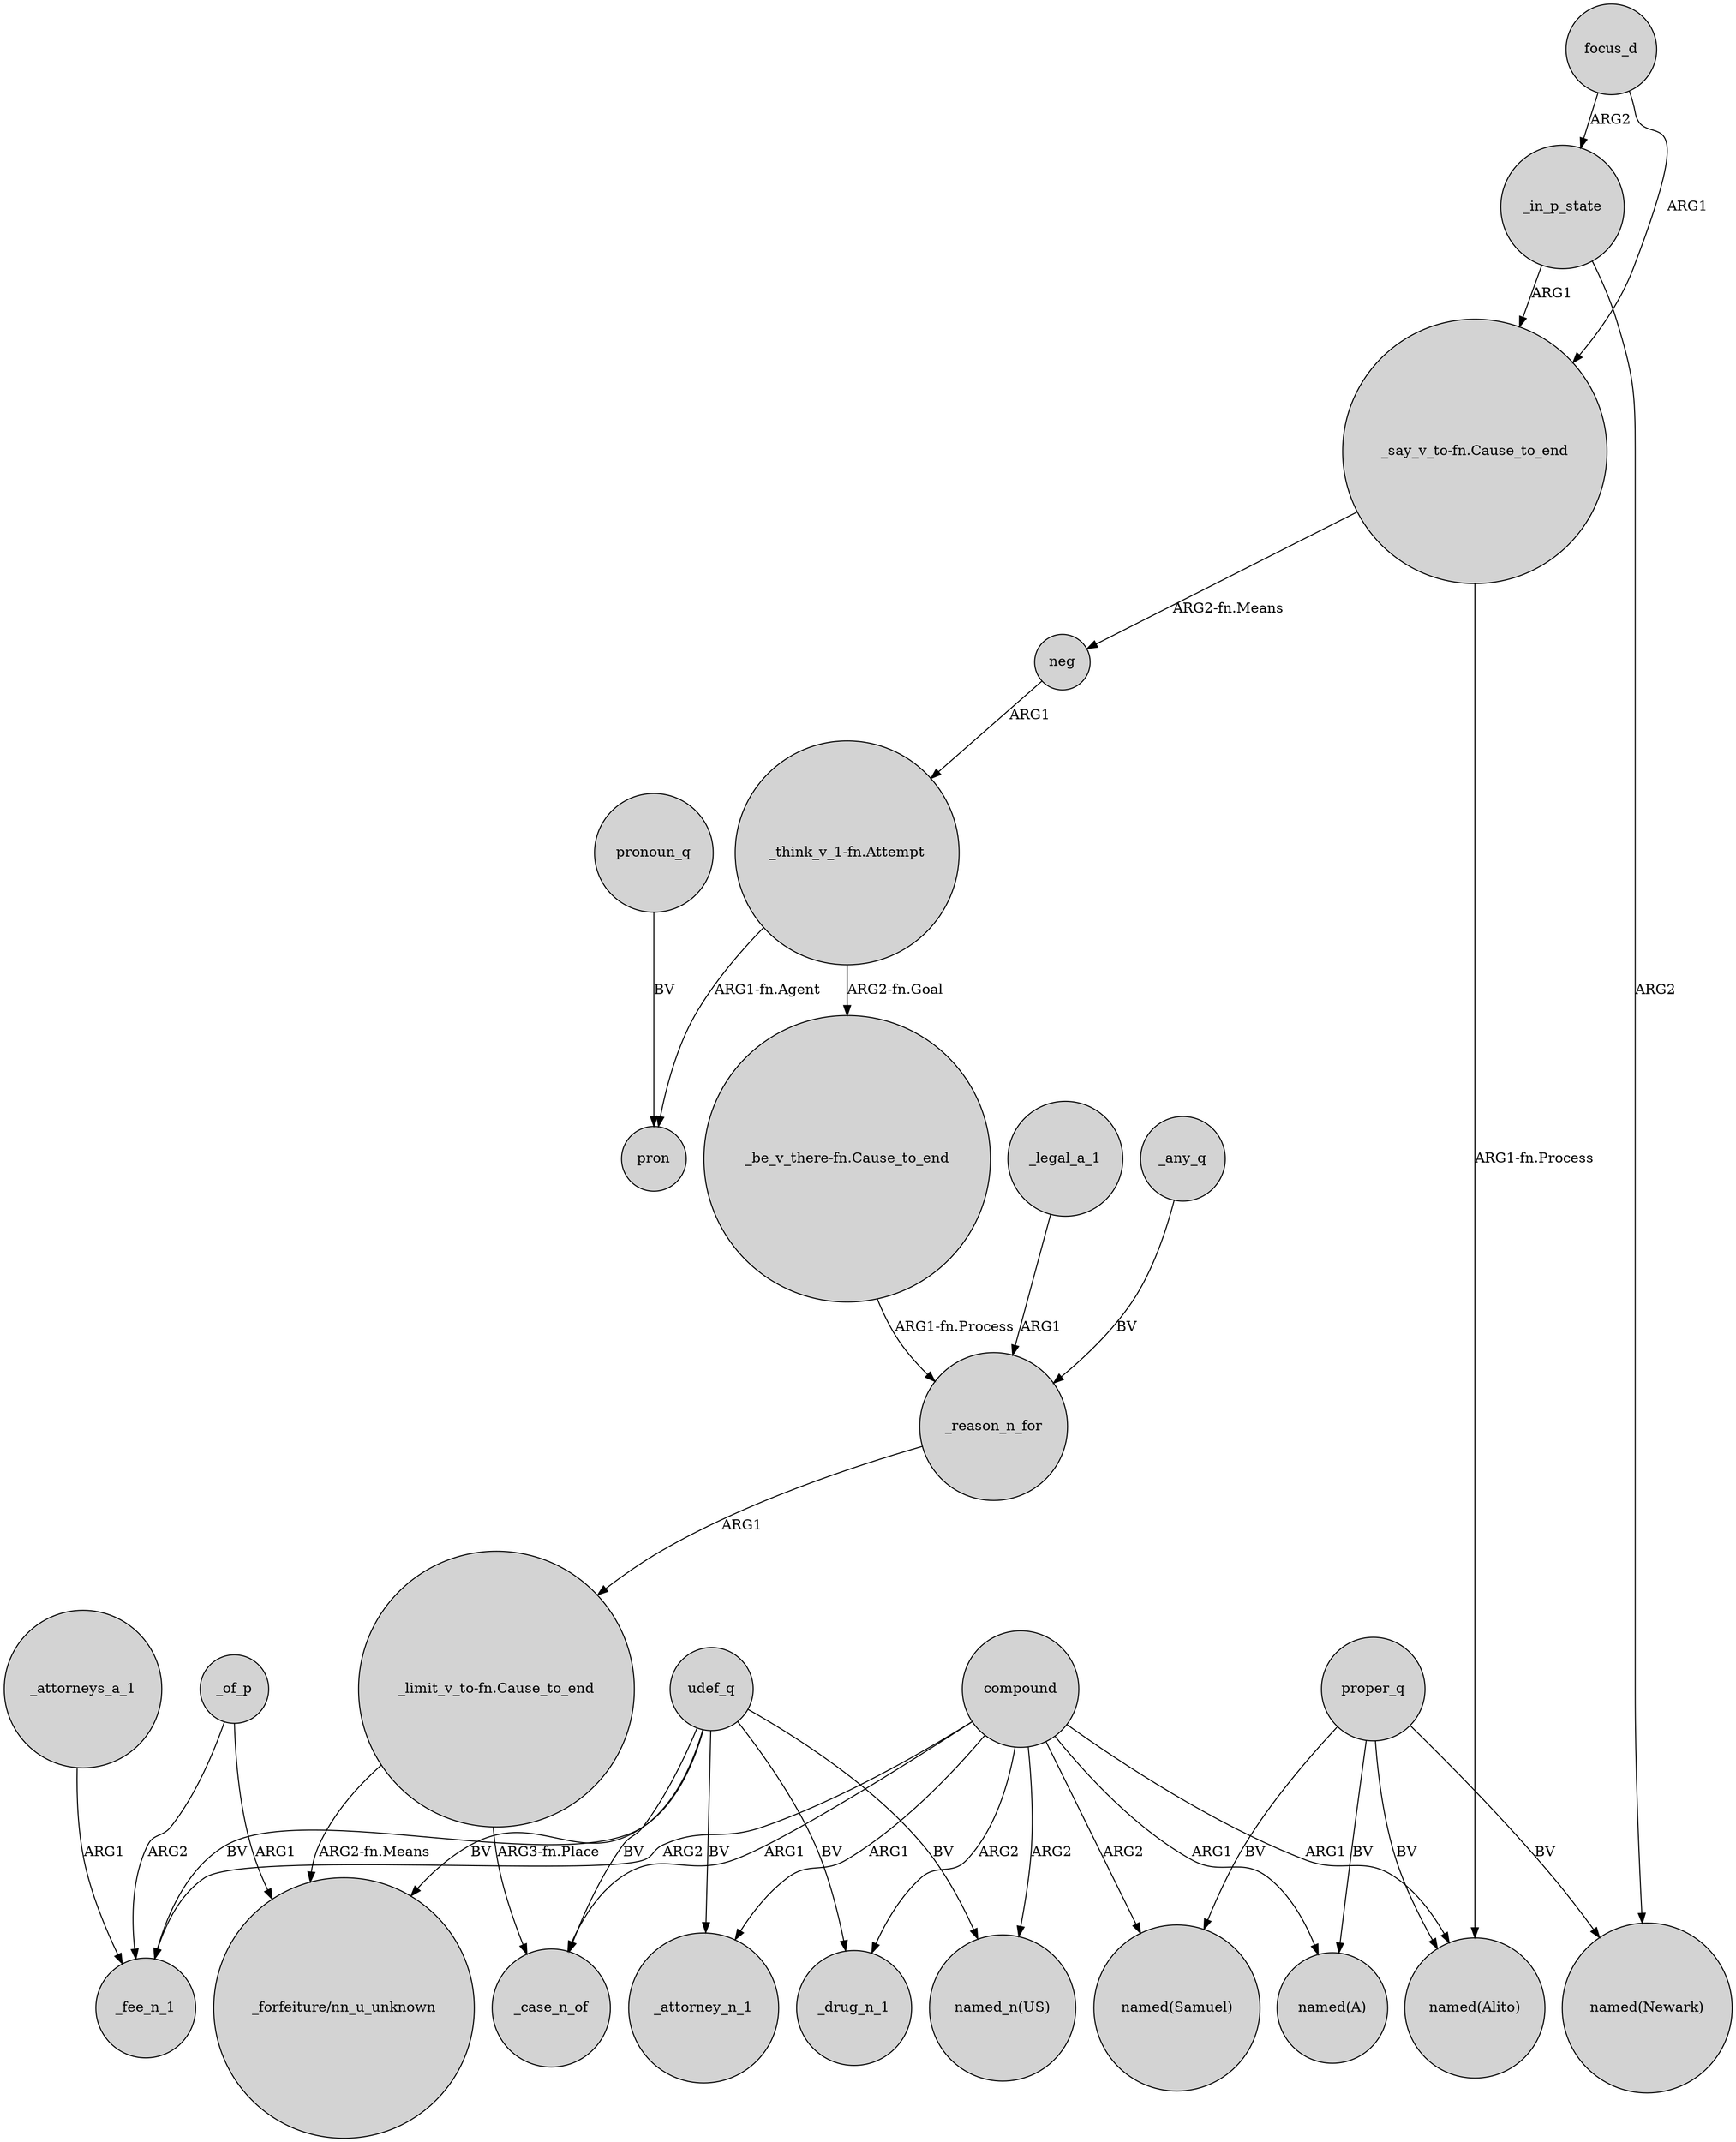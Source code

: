 digraph {
	node [shape=circle style=filled]
	_of_p -> "_forfeiture/nn_u_unknown" [label=ARG1]
	focus_d -> _in_p_state [label=ARG2]
	udef_q -> _fee_n_1 [label=BV]
	proper_q -> "named(Newark)" [label=BV]
	_of_p -> _fee_n_1 [label=ARG2]
	_in_p_state -> "named(Newark)" [label=ARG2]
	"_limit_v_to-fn.Cause_to_end" -> _case_n_of [label="ARG3-fn.Place"]
	compound -> _fee_n_1 [label=ARG2]
	_reason_n_for -> "_limit_v_to-fn.Cause_to_end" [label=ARG1]
	compound -> "named(Alito)" [label=ARG1]
	focus_d -> "_say_v_to-fn.Cause_to_end" [label=ARG1]
	compound -> _attorney_n_1 [label=ARG1]
	"_think_v_1-fn.Attempt" -> pron [label="ARG1-fn.Agent"]
	_attorneys_a_1 -> _fee_n_1 [label=ARG1]
	udef_q -> _case_n_of [label=BV]
	"_think_v_1-fn.Attempt" -> "_be_v_there-fn.Cause_to_end" [label="ARG2-fn.Goal"]
	compound -> _case_n_of [label=ARG1]
	udef_q -> _drug_n_1 [label=BV]
	_in_p_state -> "_say_v_to-fn.Cause_to_end" [label=ARG1]
	neg -> "_think_v_1-fn.Attempt" [label=ARG1]
	_legal_a_1 -> _reason_n_for [label=ARG1]
	"_say_v_to-fn.Cause_to_end" -> neg [label="ARG2-fn.Means"]
	pronoun_q -> pron [label=BV]
	compound -> "named(Samuel)" [label=ARG2]
	_any_q -> _reason_n_for [label=BV]
	compound -> "named(A)" [label=ARG1]
	proper_q -> "named(A)" [label=BV]
	proper_q -> "named(Samuel)" [label=BV]
	"_limit_v_to-fn.Cause_to_end" -> "_forfeiture/nn_u_unknown" [label="ARG2-fn.Means"]
	udef_q -> "_forfeiture/nn_u_unknown" [label=BV]
	"_say_v_to-fn.Cause_to_end" -> "named(Alito)" [label="ARG1-fn.Process"]
	udef_q -> _attorney_n_1 [label=BV]
	"_be_v_there-fn.Cause_to_end" -> _reason_n_for [label="ARG1-fn.Process"]
	compound -> "named_n(US)" [label=ARG2]
	udef_q -> "named_n(US)" [label=BV]
	proper_q -> "named(Alito)" [label=BV]
	compound -> _drug_n_1 [label=ARG2]
}
